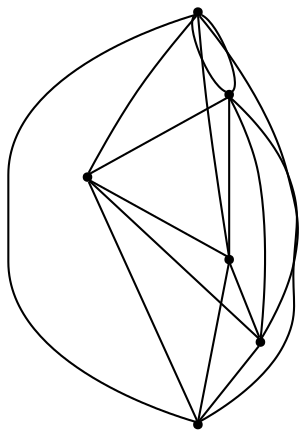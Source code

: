 graph {
  node [shape=point,comment="{\"directed\":false,\"doi\":\"10.1007/3-540-36151-0_5\",\"figure\":\"1\"}"]

  v0 [pos="1519.9166297912598,884.8959181043836"]
  v1 [pos="746.2916851043702,1362.0208316379121"]
  v2 [pos="837.2291723887126,1003.0208163791231"]
  v3 [pos="1021.4791774749756,1109.270816379123"]
  v4 [pos="1112.4166806538901,1255.7708316379121"]
  v5 [pos="338.79168033599854,991.1459181043836"]

  v0 -- v1 [id="-1",pos="1519.9166297912598,884.8959181043836 746.2916851043702,1362.0208316379121 746.2916851043702,1362.0208316379121 746.2916851043702,1362.0208316379121"]
  v0 -- v2 [id="-2",pos="1519.9166297912598,884.8959181043836 837.2291723887126,1003.0208163791231 837.2291723887126,1003.0208163791231 837.2291723887126,1003.0208163791231"]
  v0 -- v3 [id="-4",pos="1519.9166297912598,884.8959181043836 1021.4791774749756,1109.270816379123 1021.4791774749756,1109.270816379123 1021.4791774749756,1109.270816379123"]
  v0 -- v4 [id="-5",pos="1519.9166297912598,884.8959181043836 1112.4166806538901,1255.7708316379121 1112.4166806538901,1255.7708316379121 1112.4166806538901,1255.7708316379121"]
  v0 -- v5 [id="-7",pos="1519.9166297912598,884.8959181043836 1519.854227701823,731.3333723280164 1519.854227701823,731.3333723280164 1519.854227701823,731.3333723280164 338.80418141682946,731.3333723280164 338.80418141682946,731.3333723280164 338.80418141682946,731.3333723280164 338.79168033599854,991.1459181043836 338.79168033599854,991.1459181043836 338.79168033599854,991.1459181043836"]
  v4 -- v3 [id="-12",pos="1112.4166806538901,1255.7708316379121 1021.4791774749756,1109.270816379123 1021.4791774749756,1109.270816379123 1021.4791774749756,1109.270816379123"]
  v2 -- v4 [id="-30",pos="837.2291723887126,1003.0208163791231 1112.4166806538901,1255.7708316379121 1112.4166806538901,1255.7708316379121 1112.4166806538901,1255.7708316379121"]
  v2 -- v1 [id="-31",pos="837.2291723887126,1003.0208163791231 746.2916851043702,1362.0208316379121 746.2916851043702,1362.0208316379121 746.2916851043702,1362.0208316379121"]
  v2 -- v3 [id="-32",pos="837.2291723887126,1003.0208163791231 1021.4791774749756,1109.270816379123 1021.4791774749756,1109.270816379123 1021.4791774749756,1109.270816379123"]
  v1 -- v4 [id="-39",pos="746.2916851043702,1362.0208316379121 1112.4166806538901,1255.7708316379121 1112.4166806538901,1255.7708316379121 1112.4166806538901,1255.7708316379121"]
  v1 -- v3 [id="-40",pos="746.2916851043702,1362.0208316379121 1021.4791774749756,1109.270816379123 1021.4791774749756,1109.270816379123 1021.4791774749756,1109.270816379123"]
  v5 -- v2 [id="-41",pos="338.79168033599854,991.1459181043836 837.2291723887126,1003.0208163791231 837.2291723887126,1003.0208163791231 837.2291723887126,1003.0208163791231"]
  v5 -- v0 [id="-42",pos="338.79168033599854,991.1459181043836 1519.9166297912598,884.8959181043836 1519.9166297912598,884.8959181043836 1519.9166297912598,884.8959181043836"]
  v5 -- v1 [id="-43",pos="338.79168033599854,991.1459181043836 746.2916851043702,1362.0208316379121 746.2916851043702,1362.0208316379121 746.2916851043702,1362.0208316379121"]
  v5 -- v4 [id="-44",pos="338.79168033599854,991.1459181043836 1112.4166806538901,1255.7708316379121 1112.4166806538901,1255.7708316379121 1112.4166806538901,1255.7708316379121"]
  v5 -- v3 [id="-45",pos="338.79168033599854,991.1459181043836 1021.4791774749756,1109.270816379123 1021.4791774749756,1109.270816379123 1021.4791774749756,1109.270816379123"]
}